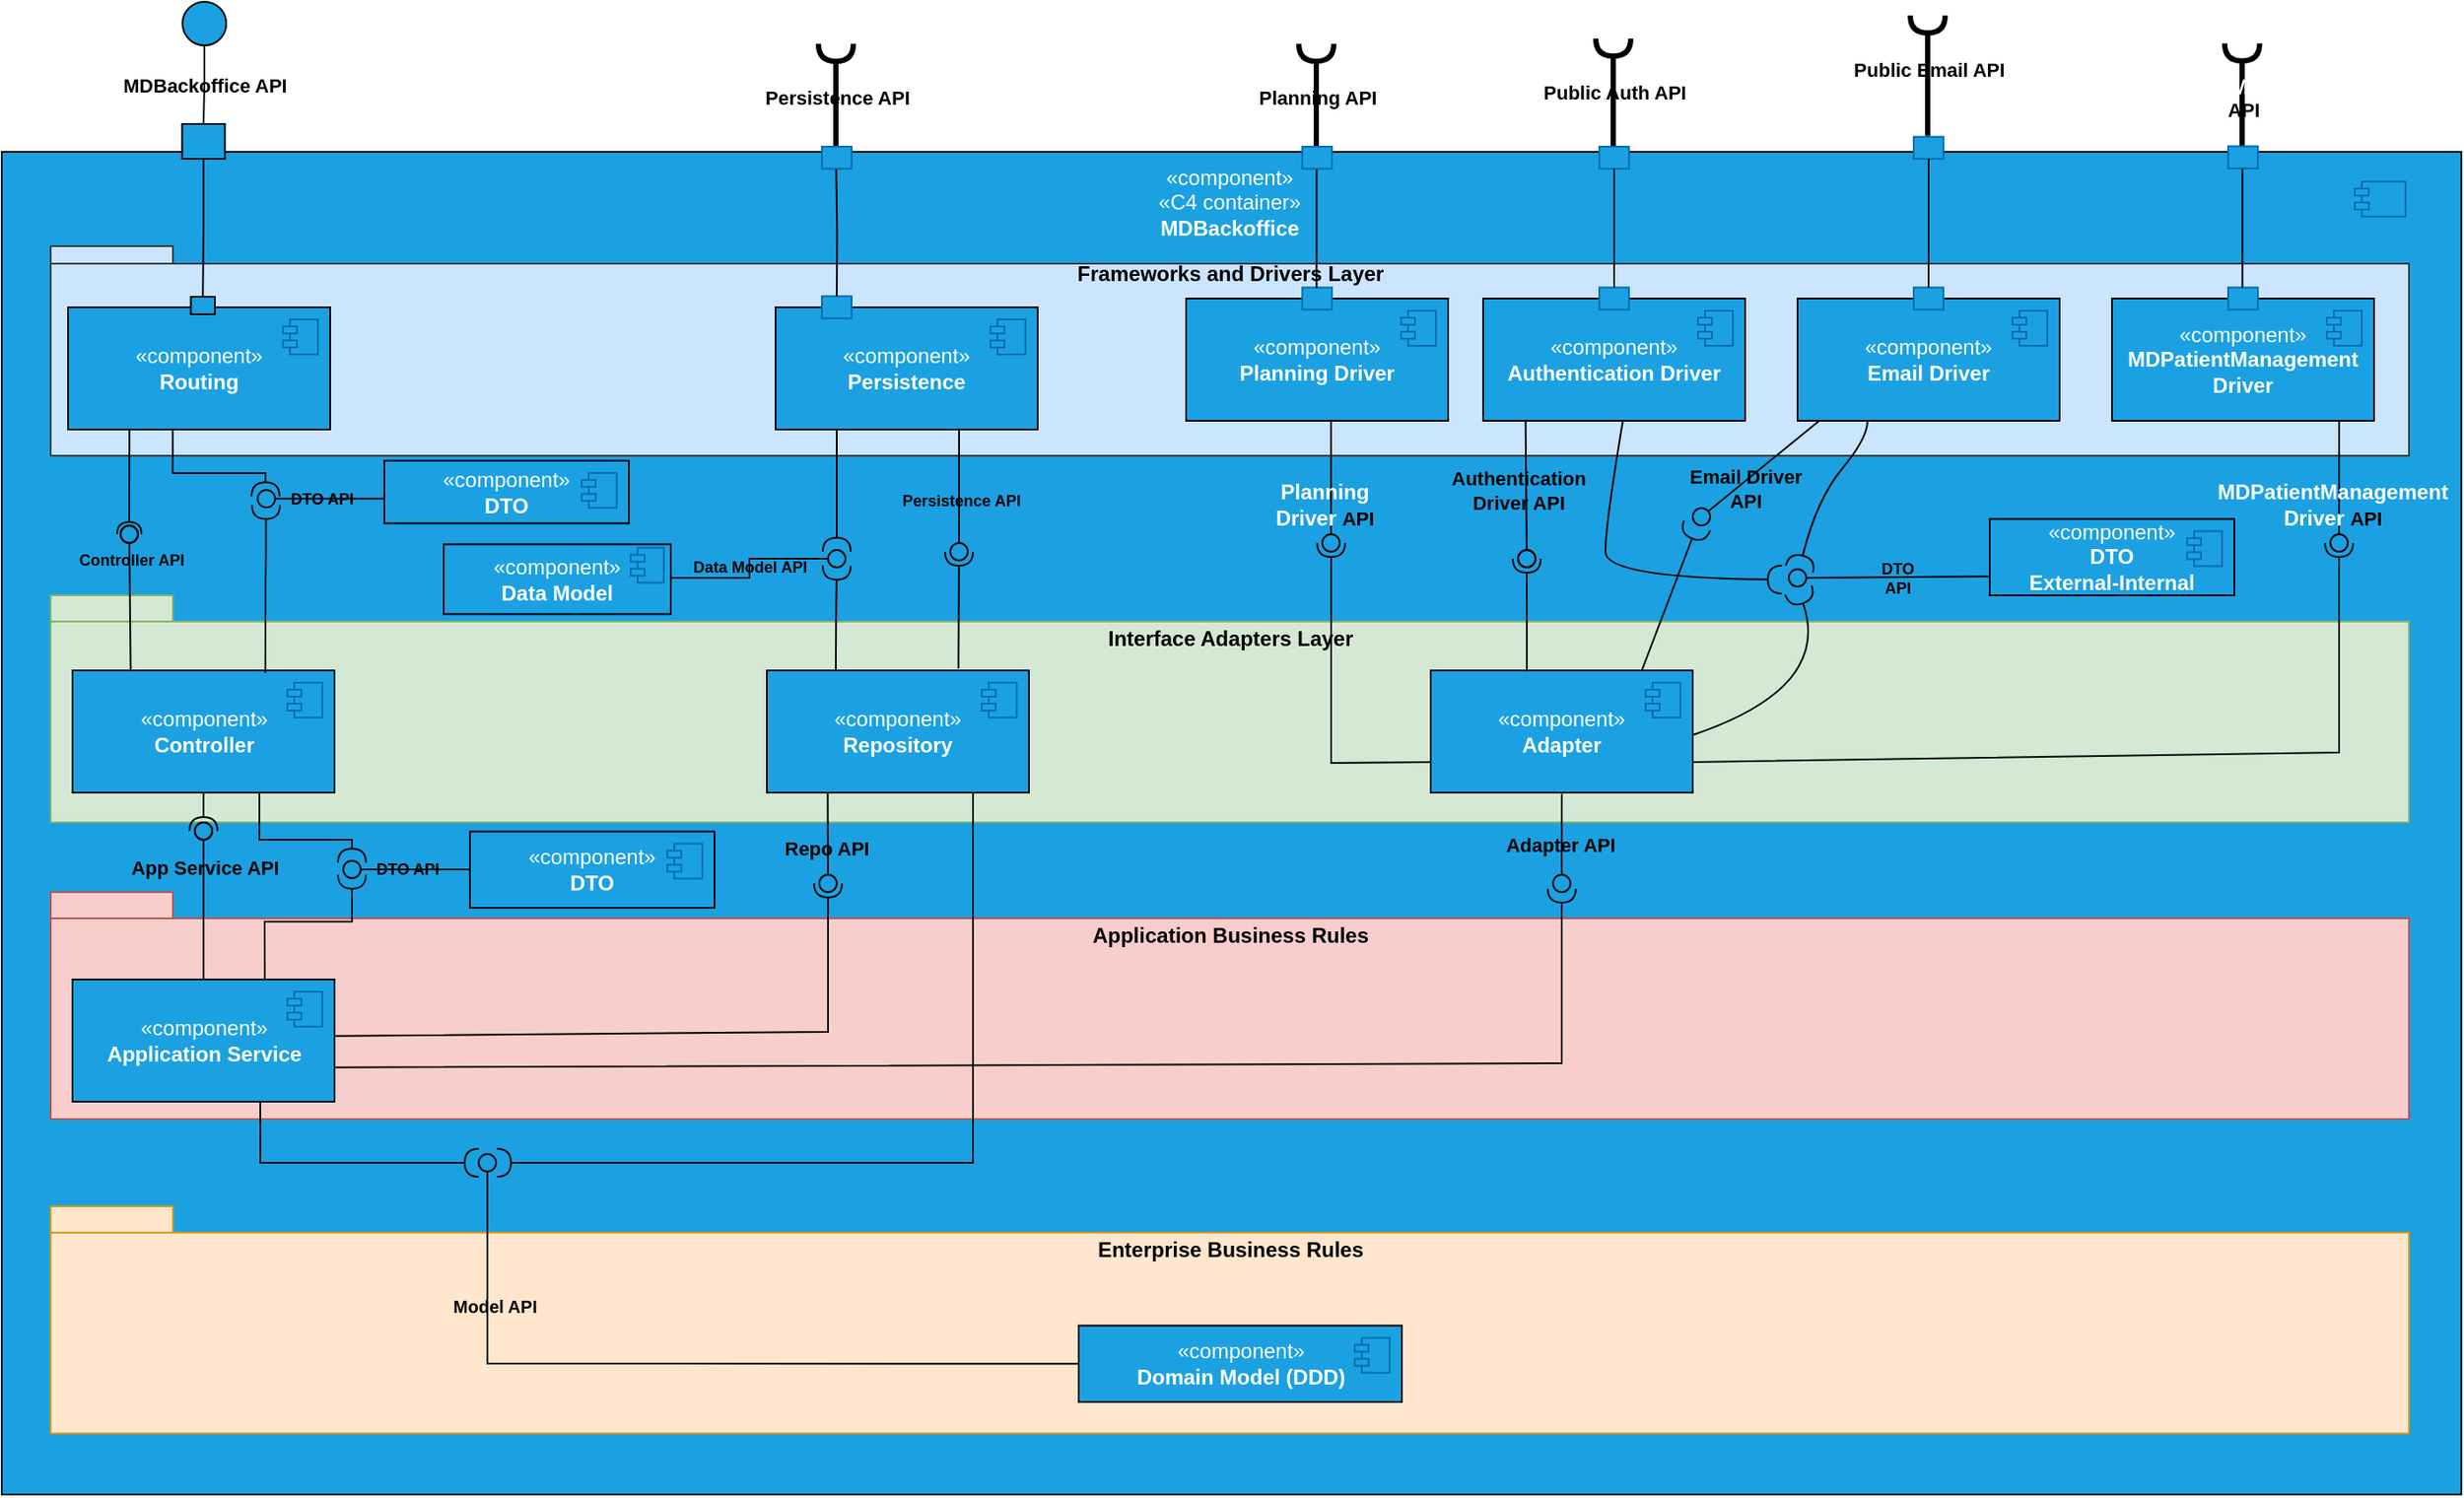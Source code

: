 <mxfile version="25.0.2">
  <diagram name="Page-1" id="5f0bae14-7c28-e335-631c-24af17079c00">
    <mxGraphModel dx="2953" dy="1610" grid="1" gridSize="10" guides="1" tooltips="1" connect="1" arrows="1" fold="1" page="1" pageScale="1" pageWidth="1100" pageHeight="850" background="none" math="0" shadow="0">
      <root>
        <mxCell id="0" />
        <mxCell id="1" parent="0" />
        <mxCell id="yqGTdkosx_FgDMZqtbbI-60" value="" style="html=1;dropTarget=0;whiteSpace=wrap;fillColor=#1ba1e2;fontColor=#ffffff;strokeColor=#000000;movable=0;resizable=0;rotatable=0;deletable=0;editable=0;locked=1;connectable=0;" parent="1" vertex="1">
          <mxGeometry x="32" y="116" width="1408" height="769" as="geometry" />
        </mxCell>
        <mxCell id="yqGTdkosx_FgDMZqtbbI-61" value="" style="shape=module;jettyWidth=8;jettyHeight=4;fillColor=#1ba1e2;fontColor=#ffffff;strokeColor=#006EAF;" parent="yqGTdkosx_FgDMZqtbbI-60" vertex="1">
          <mxGeometry x="1" width="29" height="20" relative="1" as="geometry">
            <mxPoint x="-61" y="17" as="offset" />
          </mxGeometry>
        </mxCell>
        <mxCell id="yqGTdkosx_FgDMZqtbbI-121" value="" style="shape=folder;fontStyle=1;spacingTop=10;tabWidth=70;tabHeight=15;tabPosition=left;html=1;whiteSpace=wrap;fillColor=#d5e8d4;strokeColor=#82b366;movable=0;resizable=0;rotatable=0;deletable=0;editable=0;locked=1;connectable=0;" parent="1" vertex="1">
          <mxGeometry x="60" y="370" width="1350" height="130" as="geometry" />
        </mxCell>
        <mxCell id="yqGTdkosx_FgDMZqtbbI-123" value="" style="shape=folder;fontStyle=1;spacingTop=10;tabWidth=70;tabHeight=10;tabPosition=left;html=1;whiteSpace=wrap;fillColor=#cce5ff;strokeColor=#36393d;movable=0;resizable=0;rotatable=0;deletable=0;editable=0;locked=1;connectable=0;" parent="1" vertex="1">
          <mxGeometry x="60" y="170" width="1350" height="120" as="geometry" />
        </mxCell>
        <mxCell id="yqGTdkosx_FgDMZqtbbI-93" value="&lt;span style=&quot;color: rgb(255, 255, 255);&quot;&gt;«component»&lt;/span&gt;&lt;br style=&quot;color: rgb(255, 255, 255);&quot;&gt;&lt;span style=&quot;color: rgb(255, 255, 255);&quot;&gt;«C4 container»&lt;/span&gt;&lt;br style=&quot;color: rgb(255, 255, 255);&quot;&gt;&lt;b style=&quot;color: rgb(255, 255, 255);&quot;&gt;MDBackoffice&lt;/b&gt;" style="text;html=1;align=center;verticalAlign=middle;whiteSpace=wrap;rounded=0;" parent="1" vertex="1">
          <mxGeometry x="660" y="120" width="150" height="50" as="geometry" />
        </mxCell>
        <mxCell id="yqGTdkosx_FgDMZqtbbI-99" value="" style="group" parent="1" vertex="1" connectable="0">
          <mxGeometry x="72.5" y="403" width="150" height="80" as="geometry" />
        </mxCell>
        <mxCell id="yqGTdkosx_FgDMZqtbbI-100" value="" style="group" parent="yqGTdkosx_FgDMZqtbbI-99" vertex="1" connectable="0">
          <mxGeometry width="150" height="80" as="geometry" />
        </mxCell>
        <mxCell id="yqGTdkosx_FgDMZqtbbI-101" value="«component»&lt;br&gt;&lt;b&gt;Controller&lt;/b&gt;" style="html=1;dropTarget=0;whiteSpace=wrap;fillColor=#1ba1e2;fontColor=#ffffff;strokeColor=#000000;" parent="yqGTdkosx_FgDMZqtbbI-100" vertex="1">
          <mxGeometry y="10" width="150" height="70" as="geometry" />
        </mxCell>
        <mxCell id="yqGTdkosx_FgDMZqtbbI-102" value="" style="shape=module;jettyWidth=8;jettyHeight=4;fillColor=#1ba1e2;fontColor=#ffffff;strokeColor=#006EAF;" parent="yqGTdkosx_FgDMZqtbbI-101" vertex="1">
          <mxGeometry x="1" width="20" height="20" relative="1" as="geometry">
            <mxPoint x="-27" y="7" as="offset" />
          </mxGeometry>
        </mxCell>
        <mxCell id="yqGTdkosx_FgDMZqtbbI-106" value="" style="ellipse;whiteSpace=wrap;html=1;aspect=fixed;fillColor=#1ba1e2;fontColor=#ffffff;strokeColor=#000000;" parent="1" vertex="1">
          <mxGeometry x="135.5" y="30" width="25" height="25" as="geometry" />
        </mxCell>
        <mxCell id="yqGTdkosx_FgDMZqtbbI-110" value="" style="ellipse;whiteSpace=wrap;html=1;align=center;aspect=fixed;fillColor=none;strokeColor=none;resizable=0;perimeter=centerPerimeter;rotatable=0;allowArrows=0;points=[];outlineConnect=1;" parent="1" vertex="1">
          <mxGeometry x="400" y="350" width="10" height="10" as="geometry" />
        </mxCell>
        <mxCell id="yqGTdkosx_FgDMZqtbbI-112" value="" style="ellipse;whiteSpace=wrap;html=1;align=center;aspect=fixed;fillColor=none;strokeColor=none;resizable=0;perimeter=centerPerimeter;rotatable=0;allowArrows=0;points=[];outlineConnect=1;" parent="1" vertex="1">
          <mxGeometry x="430" y="370" width="10" height="10" as="geometry" />
        </mxCell>
        <mxCell id="yqGTdkosx_FgDMZqtbbI-119" style="edgeStyle=orthogonalEdgeStyle;rounded=0;orthogonalLoop=1;jettySize=auto;html=1;strokeColor=#00080D;endArrow=none;endFill=0;labelBackgroundColor=none;entryX=0.5;entryY=0;entryDx=0;entryDy=0;" parent="1" source="yqGTdkosx_FgDMZqtbbI-106" target="VWPYPcOq6cJ6ySbp8iRo-7" edge="1">
          <mxGeometry relative="1" as="geometry">
            <mxPoint x="148" y="115" as="targetPoint" />
          </mxGeometry>
        </mxCell>
        <mxCell id="yqGTdkosx_FgDMZqtbbI-120" value="&lt;b&gt;MDBackoffice API&lt;/b&gt;" style="edgeLabel;html=1;align=center;verticalAlign=middle;resizable=0;points=[];labelBackgroundColor=none;" parent="yqGTdkosx_FgDMZqtbbI-119" vertex="1" connectable="0">
          <mxGeometry x="-0.011" relative="1" as="geometry">
            <mxPoint as="offset" />
          </mxGeometry>
        </mxCell>
        <mxCell id="yqGTdkosx_FgDMZqtbbI-122" value="Interface Adapters Layer" style="text;html=1;align=center;verticalAlign=middle;resizable=0;points=[];autosize=1;strokeColor=none;fillColor=none;fontColor=#000000;fontStyle=1" parent="1" vertex="1">
          <mxGeometry x="660" y="380" width="150" height="30" as="geometry" />
        </mxCell>
        <mxCell id="yqGTdkosx_FgDMZqtbbI-124" value="" style="group" parent="1" vertex="1" connectable="0">
          <mxGeometry x="70" y="195" width="150" height="80" as="geometry" />
        </mxCell>
        <mxCell id="yqGTdkosx_FgDMZqtbbI-125" value="" style="group" parent="yqGTdkosx_FgDMZqtbbI-124" vertex="1" connectable="0">
          <mxGeometry width="150" height="80" as="geometry" />
        </mxCell>
        <mxCell id="yqGTdkosx_FgDMZqtbbI-126" value="«component»&lt;br&gt;&lt;b&gt;Routing&lt;/b&gt;" style="html=1;dropTarget=0;whiteSpace=wrap;fillColor=#1ba1e2;fontColor=#ffffff;strokeColor=#000000;" parent="yqGTdkosx_FgDMZqtbbI-125" vertex="1">
          <mxGeometry y="10" width="150" height="70" as="geometry" />
        </mxCell>
        <mxCell id="yqGTdkosx_FgDMZqtbbI-127" value="" style="shape=module;jettyWidth=8;jettyHeight=4;fillColor=#1ba1e2;fontColor=#ffffff;strokeColor=#006EAF;" parent="yqGTdkosx_FgDMZqtbbI-126" vertex="1">
          <mxGeometry x="1" width="20" height="20" relative="1" as="geometry">
            <mxPoint x="-27" y="7" as="offset" />
          </mxGeometry>
        </mxCell>
        <mxCell id="yqGTdkosx_FgDMZqtbbI-129" value="" style="rounded=0;whiteSpace=wrap;html=1;fillColor=#1ba1e2;fontColor=#ffffff;strokeColor=#000000;" parent="yqGTdkosx_FgDMZqtbbI-125" vertex="1">
          <mxGeometry x="70.25" y="4" width="13.75" height="10" as="geometry" />
        </mxCell>
        <mxCell id="yqGTdkosx_FgDMZqtbbI-131" value="" style="rounded=0;orthogonalLoop=1;jettySize=auto;html=1;endArrow=halfCircle;endFill=0;endSize=5;strokeWidth=1;sketch=0;labelBackgroundColor=default;strokeColor=#030303;startSize=6;exitX=0.234;exitY=1.003;exitDx=0;exitDy=0;exitPerimeter=0;" parent="1" source="yqGTdkosx_FgDMZqtbbI-126" target="yqGTdkosx_FgDMZqtbbI-133" edge="1">
          <mxGeometry relative="1" as="geometry">
            <mxPoint x="105" y="280" as="sourcePoint" />
          </mxGeometry>
        </mxCell>
        <mxCell id="yqGTdkosx_FgDMZqtbbI-132" value="" style="rounded=0;orthogonalLoop=1;jettySize=auto;html=1;endArrow=oval;endFill=0;sketch=0;sourcePerimeterSpacing=0;targetPerimeterSpacing=0;endSize=10;strokeColor=#080808;strokeWidth=1;startSize=11;exitX=0.222;exitY=-0.002;exitDx=0;exitDy=0;exitPerimeter=0;" parent="1" source="yqGTdkosx_FgDMZqtbbI-101" target="yqGTdkosx_FgDMZqtbbI-133" edge="1">
          <mxGeometry relative="1" as="geometry">
            <mxPoint x="106" y="412" as="sourcePoint" />
          </mxGeometry>
        </mxCell>
        <mxCell id="yqGTdkosx_FgDMZqtbbI-134" value="Controller API" style="edgeLabel;html=1;align=center;verticalAlign=middle;resizable=0;points=[];labelBackgroundColor=none;fontStyle=1;fontSize=9;" parent="yqGTdkosx_FgDMZqtbbI-132" vertex="1" connectable="0">
          <mxGeometry x="0.372" relative="1" as="geometry">
            <mxPoint y="-10" as="offset" />
          </mxGeometry>
        </mxCell>
        <mxCell id="yqGTdkosx_FgDMZqtbbI-133" value="" style="ellipse;whiteSpace=wrap;html=1;align=center;aspect=fixed;fillColor=none;strokeColor=#000000;resizable=0;perimeter=centerPerimeter;rotatable=0;allowArrows=0;points=[];outlineConnect=1;strokeWidth=1;perimeterSpacing=5;" parent="1" vertex="1">
          <mxGeometry x="100" y="330" width="10" height="10" as="geometry" />
        </mxCell>
        <mxCell id="yqGTdkosx_FgDMZqtbbI-135" value="" style="shape=folder;fontStyle=1;spacingTop=10;tabWidth=70;tabHeight=15;tabPosition=left;html=1;whiteSpace=wrap;fillColor=#f8cecc;strokeColor=#b85450;movable=0;resizable=0;rotatable=0;deletable=0;editable=0;locked=1;connectable=0;" parent="1" vertex="1">
          <mxGeometry x="60" y="540" width="1350" height="130" as="geometry" />
        </mxCell>
        <mxCell id="yqGTdkosx_FgDMZqtbbI-136" value="" style="shape=folder;fontStyle=1;spacingTop=10;tabWidth=70;tabHeight=15;tabPosition=left;html=1;whiteSpace=wrap;fillColor=#ffe6cc;strokeColor=#d79b00;movable=0;resizable=0;rotatable=0;deletable=0;editable=0;locked=1;connectable=0;" parent="1" vertex="1">
          <mxGeometry x="60" y="720" width="1350" height="130" as="geometry" />
        </mxCell>
        <mxCell id="yqGTdkosx_FgDMZqtbbI-137" value="Application Business Rules" style="text;html=1;align=center;verticalAlign=middle;resizable=0;points=[];autosize=1;strokeColor=none;fillColor=none;fontColor=#000000;fontStyle=1" parent="1" vertex="1">
          <mxGeometry x="650" y="550" width="170" height="30" as="geometry" />
        </mxCell>
        <mxCell id="yqGTdkosx_FgDMZqtbbI-139" value="Enterprise Business Rules" style="text;html=1;align=center;verticalAlign=middle;resizable=0;points=[];autosize=1;strokeColor=none;fillColor=none;fontColor=#000000;fontStyle=1" parent="1" vertex="1">
          <mxGeometry x="655" y="730" width="160" height="30" as="geometry" />
        </mxCell>
        <mxCell id="yqGTdkosx_FgDMZqtbbI-140" value="" style="group" parent="1" vertex="1" connectable="0">
          <mxGeometry x="72.5" y="580" width="150" height="80" as="geometry" />
        </mxCell>
        <mxCell id="yqGTdkosx_FgDMZqtbbI-141" value="" style="group" parent="yqGTdkosx_FgDMZqtbbI-140" vertex="1" connectable="0">
          <mxGeometry width="150" height="80" as="geometry" />
        </mxCell>
        <mxCell id="yqGTdkosx_FgDMZqtbbI-142" value="«component»&lt;br&gt;&lt;b&gt;Application Service&lt;/b&gt;" style="html=1;dropTarget=0;whiteSpace=wrap;fillColor=#1ba1e2;fontColor=#ffffff;strokeColor=#000000;" parent="yqGTdkosx_FgDMZqtbbI-141" vertex="1">
          <mxGeometry y="10" width="150" height="70" as="geometry" />
        </mxCell>
        <mxCell id="yqGTdkosx_FgDMZqtbbI-143" value="" style="shape=module;jettyWidth=8;jettyHeight=4;fillColor=#1ba1e2;fontColor=#ffffff;strokeColor=#006EAF;" parent="yqGTdkosx_FgDMZqtbbI-142" vertex="1">
          <mxGeometry x="1" width="20" height="20" relative="1" as="geometry">
            <mxPoint x="-27" y="7" as="offset" />
          </mxGeometry>
        </mxCell>
        <mxCell id="yqGTdkosx_FgDMZqtbbI-144" value="" style="rounded=0;orthogonalLoop=1;jettySize=auto;html=1;endArrow=halfCircle;endFill=0;endSize=6;strokeWidth=1;sketch=0;exitX=0.5;exitY=1;exitDx=0;exitDy=0;strokeColor=#000000;" parent="1" source="yqGTdkosx_FgDMZqtbbI-101" target="yqGTdkosx_FgDMZqtbbI-146" edge="1">
          <mxGeometry relative="1" as="geometry">
            <mxPoint x="181" y="525" as="sourcePoint" />
          </mxGeometry>
        </mxCell>
        <mxCell id="yqGTdkosx_FgDMZqtbbI-145" value="" style="rounded=0;orthogonalLoop=1;jettySize=auto;html=1;endArrow=oval;endFill=0;sketch=0;sourcePerimeterSpacing=0;targetPerimeterSpacing=0;endSize=10;exitX=0.5;exitY=0;exitDx=0;exitDy=0;strokeColor=#000000;" parent="1" source="yqGTdkosx_FgDMZqtbbI-142" target="yqGTdkosx_FgDMZqtbbI-146" edge="1">
          <mxGeometry relative="1" as="geometry">
            <mxPoint x="141" y="525" as="sourcePoint" />
          </mxGeometry>
        </mxCell>
        <mxCell id="yqGTdkosx_FgDMZqtbbI-147" value="App Service API" style="edgeLabel;html=1;align=center;verticalAlign=middle;resizable=0;points=[];labelBackgroundColor=none;fontStyle=1" parent="yqGTdkosx_FgDMZqtbbI-145" vertex="1" connectable="0">
          <mxGeometry x="0.523" relative="1" as="geometry">
            <mxPoint as="offset" />
          </mxGeometry>
        </mxCell>
        <mxCell id="yqGTdkosx_FgDMZqtbbI-146" value="" style="ellipse;whiteSpace=wrap;html=1;align=center;aspect=fixed;fillColor=none;strokeColor=#000000;resizable=0;perimeter=centerPerimeter;rotatable=0;allowArrows=0;points=[];outlineConnect=1;" parent="1" vertex="1">
          <mxGeometry x="142.5" y="500" width="10" height="10" as="geometry" />
        </mxCell>
        <mxCell id="yqGTdkosx_FgDMZqtbbI-148" value="" style="group" parent="1" vertex="1" connectable="0">
          <mxGeometry x="300" y="499" width="140" height="50" as="geometry" />
        </mxCell>
        <mxCell id="yqGTdkosx_FgDMZqtbbI-149" value="" style="group" parent="yqGTdkosx_FgDMZqtbbI-148" vertex="1" connectable="0">
          <mxGeometry width="140.0" height="50" as="geometry" />
        </mxCell>
        <mxCell id="yqGTdkosx_FgDMZqtbbI-150" value="«component»&lt;br&gt;&lt;b&gt;DTO&lt;/b&gt;" style="html=1;dropTarget=0;whiteSpace=wrap;fillColor=#1ba1e2;fontColor=#ffffff;strokeColor=#000000;" parent="yqGTdkosx_FgDMZqtbbI-149" vertex="1">
          <mxGeometry y="6.25" width="140.0" height="43.75" as="geometry" />
        </mxCell>
        <mxCell id="yqGTdkosx_FgDMZqtbbI-151" value="" style="shape=module;jettyWidth=8;jettyHeight=4;fillColor=#1ba1e2;fontColor=#ffffff;strokeColor=#006EAF;" parent="yqGTdkosx_FgDMZqtbbI-150" vertex="1">
          <mxGeometry x="1" width="20" height="20" relative="1" as="geometry">
            <mxPoint x="-27" y="7" as="offset" />
          </mxGeometry>
        </mxCell>
        <mxCell id="yqGTdkosx_FgDMZqtbbI-153" value="" style="rounded=0;orthogonalLoop=1;jettySize=auto;html=1;endArrow=oval;endFill=0;sketch=0;sourcePerimeterSpacing=0;targetPerimeterSpacing=0;endSize=10;exitX=0;exitY=0.5;exitDx=0;exitDy=0;strokeColor=#050505;" parent="yqGTdkosx_FgDMZqtbbI-149" edge="1">
          <mxGeometry relative="1" as="geometry">
            <mxPoint y="27.945" as="sourcePoint" />
            <Array as="points" />
            <mxPoint x="-67.5" y="27.95" as="targetPoint" />
          </mxGeometry>
        </mxCell>
        <mxCell id="yqGTdkosx_FgDMZqtbbI-156" value="DTO API" style="edgeLabel;html=1;align=center;verticalAlign=middle;resizable=0;points=[];labelBackgroundColor=none;fontSize=9;fontStyle=1" parent="yqGTdkosx_FgDMZqtbbI-153" vertex="1" connectable="0">
          <mxGeometry x="0.068" relative="1" as="geometry">
            <mxPoint as="offset" />
          </mxGeometry>
        </mxCell>
        <mxCell id="yqGTdkosx_FgDMZqtbbI-152" value="" style="rounded=0;orthogonalLoop=1;jettySize=auto;html=1;endArrow=halfCircle;endFill=0;endSize=6;strokeWidth=1;sketch=0;exitX=0.734;exitY=-0.006;exitDx=0;exitDy=0;strokeColor=#121212;exitPerimeter=0;" parent="1" edge="1">
          <mxGeometry relative="1" as="geometry">
            <mxPoint x="182.6" y="589.58" as="sourcePoint" />
            <mxPoint x="232.5" y="530" as="targetPoint" />
            <Array as="points">
              <mxPoint x="182.5" y="556.87" />
              <mxPoint x="232.5" y="556.87" />
              <mxPoint x="232.5" y="541.87" />
            </Array>
          </mxGeometry>
        </mxCell>
        <mxCell id="yqGTdkosx_FgDMZqtbbI-155" style="edgeStyle=orthogonalEdgeStyle;rounded=0;orthogonalLoop=1;jettySize=auto;html=1;exitX=0.75;exitY=1;exitDx=0;exitDy=0;entryX=0.136;entryY=0.144;entryDx=0;entryDy=0;entryPerimeter=0;endArrow=halfCircle;endFill=0;strokeColor=#000000;" parent="1" edge="1">
          <mxGeometry relative="1" as="geometry">
            <Array as="points">
              <mxPoint x="179.49" y="510" />
              <mxPoint x="232.49" y="510" />
              <mxPoint x="232.49" y="523" />
            </Array>
            <mxPoint x="179.49" y="483" as="sourcePoint" />
            <mxPoint x="231.99" y="523.13" as="targetPoint" />
          </mxGeometry>
        </mxCell>
        <mxCell id="yqGTdkosx_FgDMZqtbbI-157" value="" style="group" parent="1" vertex="1" connectable="0">
          <mxGeometry x="662.5" y="782" width="185" height="50" as="geometry" />
        </mxCell>
        <mxCell id="yqGTdkosx_FgDMZqtbbI-158" value="" style="group" parent="yqGTdkosx_FgDMZqtbbI-157" vertex="1" connectable="0">
          <mxGeometry x="-14" width="185.0" height="50" as="geometry" />
        </mxCell>
        <mxCell id="yqGTdkosx_FgDMZqtbbI-159" value="«component»&lt;br&gt;&lt;b&gt;Domain Model (DDD)&lt;/b&gt;" style="html=1;dropTarget=0;whiteSpace=wrap;fillColor=#1ba1e2;fontColor=#ffffff;strokeColor=#000000;" parent="yqGTdkosx_FgDMZqtbbI-158" vertex="1">
          <mxGeometry y="6.25" width="185.0" height="43.75" as="geometry" />
        </mxCell>
        <mxCell id="yqGTdkosx_FgDMZqtbbI-160" value="" style="shape=module;jettyWidth=8;jettyHeight=4;fillColor=#1ba1e2;fontColor=#ffffff;strokeColor=#006EAF;" parent="yqGTdkosx_FgDMZqtbbI-159" vertex="1">
          <mxGeometry x="1" width="20" height="20" relative="1" as="geometry">
            <mxPoint x="-27" y="7" as="offset" />
          </mxGeometry>
        </mxCell>
        <mxCell id="yqGTdkosx_FgDMZqtbbI-161" value="" style="rounded=0;orthogonalLoop=1;jettySize=auto;html=1;endArrow=halfCircle;endFill=0;endSize=6;strokeWidth=1;sketch=0;exitX=0.75;exitY=1;exitDx=0;exitDy=0;strokeColor=#000000;" parent="1" edge="1">
          <mxGeometry relative="1" as="geometry">
            <mxPoint x="180" y="660" as="sourcePoint" />
            <mxPoint x="305" y="695" as="targetPoint" />
            <Array as="points">
              <mxPoint x="180" y="695" />
            </Array>
          </mxGeometry>
        </mxCell>
        <mxCell id="yqGTdkosx_FgDMZqtbbI-162" value="" style="rounded=0;orthogonalLoop=1;jettySize=auto;html=1;endArrow=oval;endFill=0;sketch=0;sourcePerimeterSpacing=0;targetPerimeterSpacing=0;endSize=10;strokeColor=#000000;exitX=0;exitY=0.5;exitDx=0;exitDy=0;" parent="1" source="yqGTdkosx_FgDMZqtbbI-159" target="yqGTdkosx_FgDMZqtbbI-163" edge="1">
          <mxGeometry relative="1" as="geometry">
            <mxPoint x="410" y="810" as="sourcePoint" />
            <Array as="points">
              <mxPoint x="310" y="810" />
            </Array>
          </mxGeometry>
        </mxCell>
        <mxCell id="yqGTdkosx_FgDMZqtbbI-164" value="Model API" style="edgeLabel;html=1;align=center;verticalAlign=middle;resizable=0;points=[];labelBackgroundColor=none;fontStyle=1;fontSize=10;" parent="yqGTdkosx_FgDMZqtbbI-162" vertex="1" connectable="0">
          <mxGeometry x="0.473" y="-1" relative="1" as="geometry">
            <mxPoint x="-1" y="-32" as="offset" />
          </mxGeometry>
        </mxCell>
        <mxCell id="yqGTdkosx_FgDMZqtbbI-163" value="" style="ellipse;whiteSpace=wrap;html=1;align=center;aspect=fixed;fillColor=none;strokeColor=none;resizable=0;perimeter=centerPerimeter;rotatable=0;allowArrows=0;points=[];outlineConnect=1;" parent="1" vertex="1">
          <mxGeometry x="305" y="690" width="10" height="10" as="geometry" />
        </mxCell>
        <mxCell id="yqGTdkosx_FgDMZqtbbI-166" value="" style="group" parent="1" vertex="1" connectable="0">
          <mxGeometry x="475" y="195" width="252.5" height="80" as="geometry" />
        </mxCell>
        <mxCell id="yqGTdkosx_FgDMZqtbbI-167" value="" style="group" parent="yqGTdkosx_FgDMZqtbbI-166" vertex="1" connectable="0">
          <mxGeometry width="252.5" height="80" as="geometry" />
        </mxCell>
        <mxCell id="yqGTdkosx_FgDMZqtbbI-168" value="«component»&lt;br&gt;&lt;b&gt;Persistence&lt;/b&gt;" style="html=1;dropTarget=0;whiteSpace=wrap;fillColor=#1ba1e2;fontColor=#ffffff;strokeColor=#000000;" parent="yqGTdkosx_FgDMZqtbbI-167" vertex="1">
          <mxGeometry y="10" width="150" height="70" as="geometry" />
        </mxCell>
        <mxCell id="yqGTdkosx_FgDMZqtbbI-169" value="" style="shape=module;jettyWidth=8;jettyHeight=4;fillColor=#1ba1e2;fontColor=#ffffff;strokeColor=#006EAF;" parent="yqGTdkosx_FgDMZqtbbI-168" vertex="1">
          <mxGeometry x="1" width="20" height="20" relative="1" as="geometry">
            <mxPoint x="-27" y="7" as="offset" />
          </mxGeometry>
        </mxCell>
        <mxCell id="20Dkbe1oN3YavEHaPaYj-6" value="" style="group" parent="yqGTdkosx_FgDMZqtbbI-167" vertex="1" connectable="0">
          <mxGeometry x="-40" width="150" height="80" as="geometry" />
        </mxCell>
        <mxCell id="20Dkbe1oN3YavEHaPaYj-7" value="" style="group" parent="20Dkbe1oN3YavEHaPaYj-6" vertex="1" connectable="0">
          <mxGeometry width="150" height="80" as="geometry" />
        </mxCell>
        <mxCell id="20Dkbe1oN3YavEHaPaYj-10" value="" style="rounded=0;whiteSpace=wrap;html=1;fillColor=#1ba1e2;fontColor=#ffffff;strokeColor=#006EAF;rotation=-360;" parent="20Dkbe1oN3YavEHaPaYj-7" vertex="1">
          <mxGeometry x="66.505" y="3.663" width="17" height="12.667" as="geometry" />
        </mxCell>
        <mxCell id="yqGTdkosx_FgDMZqtbbI-172" value="" style="group" parent="1" vertex="1" connectable="0">
          <mxGeometry x="470" y="403" width="150" height="80" as="geometry" />
        </mxCell>
        <mxCell id="yqGTdkosx_FgDMZqtbbI-173" value="" style="group" parent="yqGTdkosx_FgDMZqtbbI-172" vertex="1" connectable="0">
          <mxGeometry width="150" height="80" as="geometry" />
        </mxCell>
        <mxCell id="yqGTdkosx_FgDMZqtbbI-174" value="«component»&lt;br&gt;&lt;b&gt;Repository&lt;/b&gt;" style="html=1;dropTarget=0;whiteSpace=wrap;fillColor=#1ba1e2;fontColor=#ffffff;strokeColor=#000000;" parent="yqGTdkosx_FgDMZqtbbI-173" vertex="1">
          <mxGeometry y="10" width="150" height="70" as="geometry" />
        </mxCell>
        <mxCell id="yqGTdkosx_FgDMZqtbbI-175" value="" style="shape=module;jettyWidth=8;jettyHeight=4;fillColor=#1ba1e2;fontColor=#ffffff;strokeColor=#006EAF;" parent="yqGTdkosx_FgDMZqtbbI-174" vertex="1">
          <mxGeometry x="1" width="20" height="20" relative="1" as="geometry">
            <mxPoint x="-27" y="7" as="offset" />
          </mxGeometry>
        </mxCell>
        <mxCell id="yqGTdkosx_FgDMZqtbbI-176" value="" style="group" parent="1" vertex="1" connectable="0">
          <mxGeometry x="280" y="323" width="150" height="80" as="geometry" />
        </mxCell>
        <mxCell id="yqGTdkosx_FgDMZqtbbI-177" value="" style="group" parent="yqGTdkosx_FgDMZqtbbI-176" vertex="1" connectable="0">
          <mxGeometry x="15" y="-24.25" width="120" height="82" as="geometry" />
        </mxCell>
        <mxCell id="yqGTdkosx_FgDMZqtbbI-178" value="«component»&lt;br&gt;&lt;b&gt;Data Model&lt;/b&gt;" style="html=1;dropTarget=0;whiteSpace=wrap;fillColor=#1ba1e2;fontColor=#ffffff;strokeColor=#000000;" parent="yqGTdkosx_FgDMZqtbbI-177" vertex="1">
          <mxGeometry x="-10" y="42" width="130" height="40" as="geometry" />
        </mxCell>
        <mxCell id="yqGTdkosx_FgDMZqtbbI-179" value="" style="shape=module;jettyWidth=8;jettyHeight=4;fillColor=#1ba1e2;fontColor=#ffffff;strokeColor=#006EAF;" parent="yqGTdkosx_FgDMZqtbbI-177" vertex="1">
          <mxGeometry x="1" width="19" height="20" relative="1" as="geometry">
            <mxPoint x="-23" y="44" as="offset" />
          </mxGeometry>
        </mxCell>
        <mxCell id="VyKRaGWXb69WFAQHTdy0-6" value="" style="group" parent="yqGTdkosx_FgDMZqtbbI-176" vertex="1" connectable="0">
          <mxGeometry x="-30" y="-34.25" width="141" height="50" as="geometry" />
        </mxCell>
        <mxCell id="VyKRaGWXb69WFAQHTdy0-7" value="" style="group" parent="VyKRaGWXb69WFAQHTdy0-6" vertex="1" connectable="0">
          <mxGeometry x="1" y="-1" width="140" height="41" as="geometry" />
        </mxCell>
        <mxCell id="VyKRaGWXb69WFAQHTdy0-8" value="«component»&lt;br&gt;&lt;b&gt;DTO&lt;/b&gt;" style="html=1;dropTarget=0;whiteSpace=wrap;fillColor=#1ba1e2;fontColor=#ffffff;strokeColor=#000000;" parent="VyKRaGWXb69WFAQHTdy0-7" vertex="1">
          <mxGeometry y="5.125" width="140" height="35.875" as="geometry" />
        </mxCell>
        <mxCell id="VyKRaGWXb69WFAQHTdy0-9" value="" style="shape=module;jettyWidth=8;jettyHeight=4;fillColor=#1ba1e2;fontColor=#ffffff;strokeColor=#006EAF;" parent="VyKRaGWXb69WFAQHTdy0-8" vertex="1">
          <mxGeometry x="1" width="20" height="20" relative="1" as="geometry">
            <mxPoint x="-27" y="7" as="offset" />
          </mxGeometry>
        </mxCell>
        <mxCell id="VyKRaGWXb69WFAQHTdy0-10" value="" style="rounded=0;orthogonalLoop=1;jettySize=auto;html=1;endArrow=oval;endFill=0;sketch=0;sourcePerimeterSpacing=0;targetPerimeterSpacing=0;endSize=10;exitX=0;exitY=0.5;exitDx=0;exitDy=0;strokeColor=#050505;" parent="VyKRaGWXb69WFAQHTdy0-7" edge="1">
          <mxGeometry relative="1" as="geometry">
            <mxPoint y="26.915" as="sourcePoint" />
            <Array as="points" />
            <mxPoint x="-67.5" y="26.919" as="targetPoint" />
          </mxGeometry>
        </mxCell>
        <mxCell id="VyKRaGWXb69WFAQHTdy0-11" value="DTO API" style="edgeLabel;html=1;align=center;verticalAlign=middle;resizable=0;points=[];labelBackgroundColor=none;fontSize=9;fontStyle=1" parent="VyKRaGWXb69WFAQHTdy0-10" vertex="1" connectable="0">
          <mxGeometry x="0.068" relative="1" as="geometry">
            <mxPoint as="offset" />
          </mxGeometry>
        </mxCell>
        <mxCell id="yqGTdkosx_FgDMZqtbbI-183" value="" style="rounded=0;orthogonalLoop=1;jettySize=auto;html=1;endArrow=halfCircle;endFill=0;endSize=6;strokeWidth=1;sketch=0;strokeColor=#000000;entryX=0.99;entryY=0.942;entryDx=0;entryDy=0;entryPerimeter=0;exitX=0.263;exitY=0.002;exitDx=0;exitDy=0;exitPerimeter=0;" parent="1" source="yqGTdkosx_FgDMZqtbbI-174" edge="1">
          <mxGeometry relative="1" as="geometry">
            <mxPoint x="510" y="410" as="sourcePoint" />
            <mxPoint x="510" y="353.0" as="targetPoint" />
            <Array as="points">
              <mxPoint x="509.6" y="383" />
            </Array>
          </mxGeometry>
        </mxCell>
        <mxCell id="yqGTdkosx_FgDMZqtbbI-184" value="" style="rounded=0;orthogonalLoop=1;jettySize=auto;html=1;endArrow=oval;endFill=0;sketch=0;sourcePerimeterSpacing=0;targetPerimeterSpacing=0;endSize=10;strokeColor=#080808;exitX=1;exitY=0.48;exitDx=0;exitDy=0;exitPerimeter=0;" parent="1" source="yqGTdkosx_FgDMZqtbbI-178" target="yqGTdkosx_FgDMZqtbbI-185" edge="1">
          <mxGeometry relative="1" as="geometry">
            <mxPoint x="420" y="360" as="sourcePoint" />
            <Array as="points">
              <mxPoint x="460" y="360" />
              <mxPoint x="460" y="349" />
            </Array>
          </mxGeometry>
        </mxCell>
        <mxCell id="yqGTdkosx_FgDMZqtbbI-187" value="Data Model API" style="edgeLabel;html=1;align=center;verticalAlign=middle;resizable=0;points=[];fontSize=9;labelBackgroundColor=none;fontStyle=1" parent="yqGTdkosx_FgDMZqtbbI-184" vertex="1" connectable="0">
          <mxGeometry x="-0.304" y="-1" relative="1" as="geometry">
            <mxPoint x="8" y="-7" as="offset" />
          </mxGeometry>
        </mxCell>
        <mxCell id="yqGTdkosx_FgDMZqtbbI-185" value="" style="ellipse;whiteSpace=wrap;html=1;align=center;aspect=fixed;fillColor=none;strokeColor=none;resizable=0;perimeter=centerPerimeter;rotatable=0;allowArrows=0;points=[];outlineConnect=1;" parent="1" vertex="1">
          <mxGeometry x="505" y="344" width="10" height="10" as="geometry" />
        </mxCell>
        <mxCell id="yqGTdkosx_FgDMZqtbbI-186" style="edgeStyle=orthogonalEdgeStyle;rounded=0;orthogonalLoop=1;jettySize=auto;html=1;exitX=0.25;exitY=1;exitDx=0;exitDy=0;entryX=1.063;entryY=0.526;entryDx=0;entryDy=0;entryPerimeter=0;strokeColor=#000000;endArrow=halfCircle;endFill=0;" parent="1" source="yqGTdkosx_FgDMZqtbbI-168" edge="1">
          <mxGeometry relative="1" as="geometry">
            <Array as="points">
              <mxPoint x="510" y="275" />
            </Array>
            <mxPoint x="517.5" y="295.0" as="sourcePoint" />
            <mxPoint x="510" y="345.0" as="targetPoint" />
          </mxGeometry>
        </mxCell>
        <mxCell id="yqGTdkosx_FgDMZqtbbI-188" value="" style="rounded=0;orthogonalLoop=1;jettySize=auto;html=1;endArrow=halfCircle;endFill=0;endSize=6;strokeWidth=1;sketch=0;exitX=0.731;exitY=-0.016;exitDx=0;exitDy=0;strokeColor=#000000;exitPerimeter=0;" parent="1" source="yqGTdkosx_FgDMZqtbbI-174" target="yqGTdkosx_FgDMZqtbbI-190" edge="1">
          <mxGeometry relative="1" as="geometry">
            <mxPoint x="630" y="350" as="sourcePoint" />
          </mxGeometry>
        </mxCell>
        <mxCell id="yqGTdkosx_FgDMZqtbbI-189" value="" style="rounded=0;orthogonalLoop=1;jettySize=auto;html=1;endArrow=oval;endFill=0;sketch=0;sourcePerimeterSpacing=0;targetPerimeterSpacing=0;endSize=10;exitX=0.7;exitY=1;exitDx=0;exitDy=0;exitPerimeter=0;strokeColor=#000000;" parent="1" source="yqGTdkosx_FgDMZqtbbI-168" target="yqGTdkosx_FgDMZqtbbI-190" edge="1">
          <mxGeometry relative="1" as="geometry">
            <mxPoint x="590" y="350" as="sourcePoint" />
          </mxGeometry>
        </mxCell>
        <mxCell id="yqGTdkosx_FgDMZqtbbI-191" value="Persistence API" style="edgeLabel;html=1;align=center;verticalAlign=middle;resizable=0;points=[];fontStyle=1;labelBackgroundColor=none;fontSize=9;" parent="yqGTdkosx_FgDMZqtbbI-189" vertex="1" connectable="0">
          <mxGeometry x="0.083" relative="1" as="geometry">
            <mxPoint x="1" y="3" as="offset" />
          </mxGeometry>
        </mxCell>
        <mxCell id="yqGTdkosx_FgDMZqtbbI-190" value="" style="ellipse;whiteSpace=wrap;html=1;align=center;aspect=fixed;fillColor=none;strokeColor=none;resizable=0;perimeter=centerPerimeter;rotatable=0;allowArrows=0;points=[];outlineConnect=1;" parent="1" vertex="1">
          <mxGeometry x="575" y="340" width="10" height="10" as="geometry" />
        </mxCell>
        <mxCell id="yqGTdkosx_FgDMZqtbbI-192" value="" style="rounded=0;orthogonalLoop=1;jettySize=auto;html=1;endArrow=halfCircle;endFill=0;endSize=6;strokeWidth=1;sketch=0;exitX=1.002;exitY=0.462;exitDx=0;exitDy=0;strokeColor=#000000;exitPerimeter=0;" parent="1" source="yqGTdkosx_FgDMZqtbbI-142" target="yqGTdkosx_FgDMZqtbbI-194" edge="1">
          <mxGeometry relative="1" as="geometry">
            <mxPoint x="580" y="523" as="sourcePoint" />
            <Array as="points">
              <mxPoint x="505" y="620" />
            </Array>
          </mxGeometry>
        </mxCell>
        <mxCell id="yqGTdkosx_FgDMZqtbbI-193" value="" style="rounded=0;orthogonalLoop=1;jettySize=auto;html=1;endArrow=oval;endFill=0;sketch=0;sourcePerimeterSpacing=0;targetPerimeterSpacing=0;endSize=10;exitX=0.232;exitY=0.998;exitDx=0;exitDy=0;strokeColor=#000000;exitPerimeter=0;" parent="1" source="yqGTdkosx_FgDMZqtbbI-174" target="yqGTdkosx_FgDMZqtbbI-194" edge="1">
          <mxGeometry relative="1" as="geometry">
            <mxPoint x="540" y="523" as="sourcePoint" />
          </mxGeometry>
        </mxCell>
        <mxCell id="yqGTdkosx_FgDMZqtbbI-195" value="Repo API" style="edgeLabel;html=1;align=center;verticalAlign=middle;resizable=0;points=[];labelBackgroundColor=none;fontStyle=1" parent="yqGTdkosx_FgDMZqtbbI-193" vertex="1" connectable="0">
          <mxGeometry x="0.199" y="-1" relative="1" as="geometry">
            <mxPoint as="offset" />
          </mxGeometry>
        </mxCell>
        <mxCell id="yqGTdkosx_FgDMZqtbbI-194" value="" style="ellipse;whiteSpace=wrap;html=1;align=center;aspect=fixed;fillColor=none;strokeColor=none;resizable=0;perimeter=centerPerimeter;rotatable=0;allowArrows=0;points=[];outlineConnect=1;" parent="1" vertex="1">
          <mxGeometry x="500" y="530" width="10" height="10" as="geometry" />
        </mxCell>
        <mxCell id="yqGTdkosx_FgDMZqtbbI-196" style="edgeStyle=orthogonalEdgeStyle;rounded=0;orthogonalLoop=1;jettySize=auto;html=1;exitX=0.75;exitY=1;exitDx=0;exitDy=0;entryX=0.824;entryY=0.6;entryDx=0;entryDy=0;entryPerimeter=0;endArrow=halfCircle;endFill=0;strokeColor=#000000;" parent="1" edge="1">
          <mxGeometry relative="1" as="geometry">
            <Array as="points">
              <mxPoint x="587.5" y="695" />
            </Array>
            <mxPoint x="588" y="483" as="sourcePoint" />
            <mxPoint x="315.5" y="695" as="targetPoint" />
          </mxGeometry>
        </mxCell>
        <mxCell id="VWPYPcOq6cJ6ySbp8iRo-11" style="edgeStyle=orthogonalEdgeStyle;rounded=0;orthogonalLoop=1;jettySize=auto;html=1;exitX=0.5;exitY=1;exitDx=0;exitDy=0;entryX=0.5;entryY=0;entryDx=0;entryDy=0;endArrow=none;endFill=0;strokeColor=#000000;" parent="1" source="VWPYPcOq6cJ6ySbp8iRo-7" target="yqGTdkosx_FgDMZqtbbI-129" edge="1">
          <mxGeometry relative="1" as="geometry" />
        </mxCell>
        <mxCell id="VWPYPcOq6cJ6ySbp8iRo-7" value="" style="rounded=0;whiteSpace=wrap;html=1;fillColor=#1ba1e2;fontColor=#ffffff;strokeColor=#000000;" parent="1" vertex="1">
          <mxGeometry x="135.25" y="100" width="24.5" height="20" as="geometry" />
        </mxCell>
        <mxCell id="Vq1wiKtgBPm1aTwwY9Me-1" value="" style="group" parent="1" vertex="1" connectable="0">
          <mxGeometry x="850" y="403" width="150" height="80" as="geometry" />
        </mxCell>
        <mxCell id="Vq1wiKtgBPm1aTwwY9Me-2" value="" style="group" parent="Vq1wiKtgBPm1aTwwY9Me-1" vertex="1" connectable="0">
          <mxGeometry width="150" height="80" as="geometry" />
        </mxCell>
        <mxCell id="Vq1wiKtgBPm1aTwwY9Me-3" value="«component»&lt;br&gt;&lt;b&gt;Adapter&lt;/b&gt;" style="html=1;dropTarget=0;whiteSpace=wrap;fillColor=#1ba1e2;fontColor=#ffffff;strokeColor=#000000;" parent="Vq1wiKtgBPm1aTwwY9Me-2" vertex="1">
          <mxGeometry y="10" width="150" height="70" as="geometry" />
        </mxCell>
        <mxCell id="Vq1wiKtgBPm1aTwwY9Me-4" value="" style="shape=module;jettyWidth=8;jettyHeight=4;fillColor=#1ba1e2;fontColor=#ffffff;strokeColor=#006EAF;" parent="Vq1wiKtgBPm1aTwwY9Me-3" vertex="1">
          <mxGeometry x="1" width="20" height="20" relative="1" as="geometry">
            <mxPoint x="-27" y="7" as="offset" />
          </mxGeometry>
        </mxCell>
        <mxCell id="Vq1wiKtgBPm1aTwwY9Me-5" value="" style="rounded=0;orthogonalLoop=1;jettySize=auto;html=1;endArrow=halfCircle;endFill=0;endSize=6;strokeWidth=1;sketch=0;exitX=1.001;exitY=0.72;exitDx=0;exitDy=0;labelBackgroundColor=none;fontColor=none;noLabel=1;strokeColor=#080808;exitPerimeter=0;" parent="1" source="yqGTdkosx_FgDMZqtbbI-142" edge="1">
          <mxGeometry relative="1" as="geometry">
            <mxPoint x="197.5" y="640.5" as="sourcePoint" />
            <Array as="points">
              <mxPoint x="925" y="638" />
              <mxPoint x="925" y="538" />
            </Array>
            <mxPoint x="925" y="538" as="targetPoint" />
          </mxGeometry>
        </mxCell>
        <mxCell id="Vq1wiKtgBPm1aTwwY9Me-6" value="" style="rounded=0;orthogonalLoop=1;jettySize=auto;html=1;endArrow=oval;endFill=0;sketch=0;sourcePerimeterSpacing=0;targetPerimeterSpacing=0;endSize=10;exitX=0.547;exitY=1.01;exitDx=0;exitDy=0;labelBackgroundColor=none;fontColor=#050505;strokeColor=#000000;exitPerimeter=0;" parent="1" edge="1">
          <mxGeometry relative="1" as="geometry">
            <mxPoint x="925.05" y="483.7" as="sourcePoint" />
            <mxPoint x="925" y="535" as="targetPoint" />
          </mxGeometry>
        </mxCell>
        <mxCell id="Vq1wiKtgBPm1aTwwY9Me-8" value="Adapter API" style="edgeLabel;html=1;align=center;verticalAlign=middle;resizable=0;points=[];labelBackgroundColor=none;fontStyle=1" parent="Vq1wiKtgBPm1aTwwY9Me-6" vertex="1" connectable="0">
          <mxGeometry x="0.142" y="-1" relative="1" as="geometry">
            <mxPoint as="offset" />
          </mxGeometry>
        </mxCell>
        <mxCell id="Vq1wiKtgBPm1aTwwY9Me-7" value="" style="ellipse;whiteSpace=wrap;html=1;align=center;aspect=fixed;fillColor=none;strokeColor=none;resizable=0;perimeter=centerPerimeter;rotatable=0;allowArrows=0;points=[];outlineConnect=1;labelBackgroundColor=none;fontColor=#050505;" parent="1" vertex="1">
          <mxGeometry x="944" y="530" width="10" height="10" as="geometry" />
        </mxCell>
        <mxCell id="Vq1wiKtgBPm1aTwwY9Me-9" value="" style="group" parent="1" vertex="1" connectable="0">
          <mxGeometry x="1060" y="190" width="150" height="80" as="geometry" />
        </mxCell>
        <mxCell id="Vq1wiKtgBPm1aTwwY9Me-10" value="" style="group" parent="Vq1wiKtgBPm1aTwwY9Me-9" vertex="1" connectable="0">
          <mxGeometry width="150" height="80" as="geometry" />
        </mxCell>
        <mxCell id="Vq1wiKtgBPm1aTwwY9Me-11" value="«component»&lt;br&gt;&lt;b&gt;Email Driver&lt;/b&gt;" style="html=1;dropTarget=0;whiteSpace=wrap;fillColor=#1ba1e2;fontColor=#ffffff;strokeColor=#000000;" parent="Vq1wiKtgBPm1aTwwY9Me-10" vertex="1">
          <mxGeometry y="10" width="150" height="70" as="geometry" />
        </mxCell>
        <mxCell id="Vq1wiKtgBPm1aTwwY9Me-12" value="" style="shape=module;jettyWidth=8;jettyHeight=4;fillColor=#1ba1e2;fontColor=#ffffff;strokeColor=#006EAF;" parent="Vq1wiKtgBPm1aTwwY9Me-11" vertex="1">
          <mxGeometry x="1" width="20" height="20" relative="1" as="geometry">
            <mxPoint x="-27" y="7" as="offset" />
          </mxGeometry>
        </mxCell>
        <mxCell id="Vq1wiKtgBPm1aTwwY9Me-18" value="" style="rounded=0;whiteSpace=wrap;html=1;fillColor=#1ba1e2;fontColor=#ffffff;strokeColor=#006EAF;rotation=-360;" parent="Vq1wiKtgBPm1aTwwY9Me-10" vertex="1">
          <mxGeometry x="66.505" y="3.663" width="17" height="12.667" as="geometry" />
        </mxCell>
        <mxCell id="Vq1wiKtgBPm1aTwwY9Me-22" value="" style="rounded=0;orthogonalLoop=1;jettySize=auto;html=1;endArrow=oval;endFill=0;sketch=0;sourcePerimeterSpacing=0;targetPerimeterSpacing=0;endSize=10;exitX=0.086;exitY=0.994;exitDx=0;exitDy=0;strokeColor=#000000;exitPerimeter=0;entryX=0.719;entryY=0.719;entryDx=0;entryDy=0;entryPerimeter=0;" parent="1" source="Vq1wiKtgBPm1aTwwY9Me-11" target="H3ytZKxQPZ_AK3I1-5kp-38" edge="1">
          <mxGeometry relative="1" as="geometry">
            <mxPoint x="794.65" y="300" as="sourcePoint" />
            <mxPoint x="860" y="360" as="targetPoint" />
            <Array as="points" />
          </mxGeometry>
        </mxCell>
        <mxCell id="Vq1wiKtgBPm1aTwwY9Me-28" value="Email Driver&lt;div&gt;API&lt;/div&gt;" style="edgeLabel;html=1;align=center;verticalAlign=middle;resizable=0;points=[];labelBackgroundColor=none;fontStyle=1" parent="Vq1wiKtgBPm1aTwwY9Me-22" vertex="1" connectable="0">
          <mxGeometry x="0.152" relative="1" as="geometry">
            <mxPoint x="-4" y="7" as="offset" />
          </mxGeometry>
        </mxCell>
        <mxCell id="Vq1wiKtgBPm1aTwwY9Me-23" value="" style="ellipse;whiteSpace=wrap;html=1;align=center;aspect=fixed;fillColor=none;strokeColor=none;resizable=0;perimeter=centerPerimeter;rotatable=0;allowArrows=0;points=[];outlineConnect=1;" parent="1" vertex="1">
          <mxGeometry x="813.5" y="355" width="10" height="10" as="geometry" />
        </mxCell>
        <mxCell id="Vq1wiKtgBPm1aTwwY9Me-30" value="" style="group" parent="1" vertex="1" connectable="0">
          <mxGeometry x="1170" y="320" width="140" height="50" as="geometry" />
        </mxCell>
        <mxCell id="Vq1wiKtgBPm1aTwwY9Me-31" value="" style="group" parent="Vq1wiKtgBPm1aTwwY9Me-30" vertex="1" connectable="0">
          <mxGeometry width="140.0" height="50" as="geometry" />
        </mxCell>
        <mxCell id="Vq1wiKtgBPm1aTwwY9Me-32" value="«component»&lt;br&gt;&lt;b&gt;DTO&lt;br&gt;External-Internal&lt;/b&gt;" style="html=1;dropTarget=0;whiteSpace=wrap;fillColor=#1ba1e2;fontColor=#ffffff;strokeColor=#000000;" parent="Vq1wiKtgBPm1aTwwY9Me-31" vertex="1">
          <mxGeometry y="6.25" width="140.0" height="43.75" as="geometry" />
        </mxCell>
        <mxCell id="Vq1wiKtgBPm1aTwwY9Me-33" value="" style="shape=module;jettyWidth=8;jettyHeight=4;fillColor=#1ba1e2;fontColor=#ffffff;strokeColor=#006EAF;" parent="Vq1wiKtgBPm1aTwwY9Me-32" vertex="1">
          <mxGeometry x="1" width="20" height="20" relative="1" as="geometry">
            <mxPoint x="-27" y="7" as="offset" />
          </mxGeometry>
        </mxCell>
        <mxCell id="Vq1wiKtgBPm1aTwwY9Me-40" value="" style="rounded=0;orthogonalLoop=1;jettySize=auto;html=1;endArrow=halfCircle;endFill=0;endSize=6;strokeWidth=1;sketch=0;fontSize=12;curved=1;strokeColor=#000000;exitX=0.267;exitY=1.001;exitDx=0;exitDy=0;exitPerimeter=0;" parent="1" source="Vq1wiKtgBPm1aTwwY9Me-11" edge="1">
          <mxGeometry relative="1" as="geometry">
            <mxPoint x="1044.5" y="251.22" as="sourcePoint" />
            <mxPoint x="1061" y="355" as="targetPoint" />
            <Array as="points">
              <mxPoint x="1100" y="270" />
              <mxPoint x="1100" y="280" />
              <mxPoint x="1071" y="315" />
            </Array>
          </mxGeometry>
        </mxCell>
        <mxCell id="VyKRaGWXb69WFAQHTdy0-12" value="" style="rounded=0;orthogonalLoop=1;jettySize=auto;html=1;endArrow=halfCircle;endFill=0;endSize=6;strokeWidth=1;sketch=0;exitX=0.736;exitY=0.02;exitDx=0;exitDy=0;strokeColor=#121212;exitPerimeter=0;" parent="1" source="yqGTdkosx_FgDMZqtbbI-101" edge="1">
          <mxGeometry relative="1" as="geometry">
            <mxPoint x="182.45" y="401.16" as="sourcePoint" />
            <mxPoint x="183.25" y="318.25" as="targetPoint" />
            <Array as="points">
              <mxPoint x="183" y="363.25" />
              <mxPoint x="183.25" y="345.12" />
              <mxPoint x="183.25" y="330.12" />
            </Array>
          </mxGeometry>
        </mxCell>
        <mxCell id="VyKRaGWXb69WFAQHTdy0-13" style="edgeStyle=orthogonalEdgeStyle;rounded=0;orthogonalLoop=1;jettySize=auto;html=1;entryX=0.136;entryY=0.144;entryDx=0;entryDy=0;entryPerimeter=0;endArrow=halfCircle;endFill=0;strokeColor=#000000;exitX=0.399;exitY=1.003;exitDx=0;exitDy=0;exitPerimeter=0;" parent="1" source="yqGTdkosx_FgDMZqtbbI-126" edge="1">
          <mxGeometry relative="1" as="geometry">
            <Array as="points">
              <mxPoint x="130" y="300" />
              <mxPoint x="183" y="300" />
              <mxPoint x="183" y="313" />
            </Array>
            <mxPoint x="130" y="280" as="sourcePoint" />
            <mxPoint x="182.5" y="313.2" as="targetPoint" />
          </mxGeometry>
        </mxCell>
        <mxCell id="H3ytZKxQPZ_AK3I1-5kp-2" value="" style="group" parent="1" vertex="1" connectable="0">
          <mxGeometry x="880" y="190" width="150" height="80" as="geometry" />
        </mxCell>
        <mxCell id="H3ytZKxQPZ_AK3I1-5kp-3" value="" style="group" parent="H3ytZKxQPZ_AK3I1-5kp-2" vertex="1" connectable="0">
          <mxGeometry width="150" height="80" as="geometry" />
        </mxCell>
        <mxCell id="H3ytZKxQPZ_AK3I1-5kp-4" value="«component»&lt;br&gt;&lt;b&gt;Authentication Driver&lt;/b&gt;" style="html=1;dropTarget=0;whiteSpace=wrap;fillColor=#1ba1e2;fontColor=#ffffff;strokeColor=#000000;" parent="H3ytZKxQPZ_AK3I1-5kp-3" vertex="1">
          <mxGeometry y="10" width="150" height="70" as="geometry" />
        </mxCell>
        <mxCell id="H3ytZKxQPZ_AK3I1-5kp-5" value="" style="shape=module;jettyWidth=8;jettyHeight=4;fillColor=#1ba1e2;fontColor=#ffffff;strokeColor=#006EAF;" parent="H3ytZKxQPZ_AK3I1-5kp-4" vertex="1">
          <mxGeometry x="1" width="20" height="20" relative="1" as="geometry">
            <mxPoint x="-27" y="7" as="offset" />
          </mxGeometry>
        </mxCell>
        <mxCell id="H3ytZKxQPZ_AK3I1-5kp-6" value="" style="rounded=0;whiteSpace=wrap;html=1;fillColor=#1ba1e2;fontColor=#ffffff;strokeColor=#006EAF;rotation=-360;" parent="H3ytZKxQPZ_AK3I1-5kp-3" vertex="1">
          <mxGeometry x="66.505" y="3.663" width="17" height="12.667" as="geometry" />
        </mxCell>
        <mxCell id="H3ytZKxQPZ_AK3I1-5kp-18" value="" style="group" parent="1" vertex="1" connectable="0">
          <mxGeometry x="1126.505" y="53.843" width="17" height="66.157" as="geometry" />
        </mxCell>
        <mxCell id="1g0sIZtueNdrK1OOtKUU-5" value="" style="group;rotation=-180;" parent="H3ytZKxQPZ_AK3I1-5kp-18" vertex="1" connectable="0">
          <mxGeometry width="17" height="66.157" as="geometry" />
        </mxCell>
        <mxCell id="1g0sIZtueNdrK1OOtKUU-6" value="" style="edgeStyle=orthogonalEdgeStyle;rounded=0;orthogonalLoop=1;jettySize=auto;html=1;entryX=0.5;entryY=0;entryDx=0;entryDy=0;endArrow=none;endFill=0;fontColor=#000000;strokeColor=#000000;startArrow=halfCircle;startFill=0;strokeWidth=3;endSize=6;jumpSize=6;" parent="1g0sIZtueNdrK1OOtKUU-5" edge="1">
          <mxGeometry relative="1" as="geometry">
            <mxPoint x="7.995" y="-15.923" as="sourcePoint" />
            <mxPoint x="8" y="53" as="targetPoint" />
          </mxGeometry>
        </mxCell>
        <mxCell id="1g0sIZtueNdrK1OOtKUU-7" value="Public Email API" style="edgeLabel;html=1;align=center;verticalAlign=middle;resizable=0;points=[];labelBackgroundColor=none;rotation=0;fontStyle=1" parent="1g0sIZtueNdrK1OOtKUU-6" vertex="1" connectable="0">
          <mxGeometry x="-0.146" relative="1" as="geometry">
            <mxPoint y="1" as="offset" />
          </mxGeometry>
        </mxCell>
        <mxCell id="1g0sIZtueNdrK1OOtKUU-8" value="" style="rounded=0;whiteSpace=wrap;html=1;fillColor=#1ba1e2;fontColor=#ffffff;strokeColor=#006EAF;rotation=-360;" parent="1g0sIZtueNdrK1OOtKUU-5" vertex="1">
          <mxGeometry y="53.49" width="17" height="12.667" as="geometry" />
        </mxCell>
        <mxCell id="H3ytZKxQPZ_AK3I1-5kp-19" value="" style="group" parent="1" vertex="1" connectable="0">
          <mxGeometry x="946.505" y="67.003" width="17" height="66.157" as="geometry" />
        </mxCell>
        <mxCell id="H3ytZKxQPZ_AK3I1-5kp-20" value="" style="group;rotation=-180;" parent="H3ytZKxQPZ_AK3I1-5kp-19" vertex="1" connectable="0">
          <mxGeometry width="17" height="66.157" as="geometry" />
        </mxCell>
        <mxCell id="H3ytZKxQPZ_AK3I1-5kp-21" value="" style="edgeStyle=orthogonalEdgeStyle;rounded=0;orthogonalLoop=1;jettySize=auto;html=1;entryX=0.5;entryY=0;entryDx=0;entryDy=0;endArrow=none;endFill=0;fontColor=#000000;strokeColor=#000000;startArrow=halfCircle;startFill=0;strokeWidth=3;endSize=6;jumpSize=6;" parent="H3ytZKxQPZ_AK3I1-5kp-20" edge="1">
          <mxGeometry relative="1" as="geometry">
            <mxPoint x="7.995" y="-15.923" as="sourcePoint" />
            <mxPoint x="8" y="53" as="targetPoint" />
          </mxGeometry>
        </mxCell>
        <mxCell id="H3ytZKxQPZ_AK3I1-5kp-22" value="Public Auth API" style="edgeLabel;html=1;align=center;verticalAlign=middle;resizable=0;points=[];labelBackgroundColor=none;rotation=0;fontStyle=1" parent="H3ytZKxQPZ_AK3I1-5kp-21" vertex="1" connectable="0">
          <mxGeometry x="-0.146" relative="1" as="geometry">
            <mxPoint y="1" as="offset" />
          </mxGeometry>
        </mxCell>
        <mxCell id="H3ytZKxQPZ_AK3I1-5kp-23" value="" style="rounded=0;whiteSpace=wrap;html=1;fillColor=#1ba1e2;fontColor=#ffffff;strokeColor=#006EAF;rotation=-360;" parent="H3ytZKxQPZ_AK3I1-5kp-20" vertex="1">
          <mxGeometry y="46" width="17" height="12.667" as="geometry" />
        </mxCell>
        <mxCell id="H3ytZKxQPZ_AK3I1-5kp-24" style="edgeStyle=orthogonalEdgeStyle;rounded=0;orthogonalLoop=1;jettySize=auto;html=1;endArrow=none;endFill=0;strokeColor=#000000;entryX=0.5;entryY=0;entryDx=0;entryDy=0;" parent="1" source="H3ytZKxQPZ_AK3I1-5kp-23" target="H3ytZKxQPZ_AK3I1-5kp-6" edge="1">
          <mxGeometry relative="1" as="geometry">
            <Array as="points" />
            <mxPoint x="800" y="205.16" as="targetPoint" />
          </mxGeometry>
        </mxCell>
        <mxCell id="H3ytZKxQPZ_AK3I1-5kp-26" value="" style="ellipse;whiteSpace=wrap;html=1;align=center;aspect=fixed;fillColor=none;strokeColor=none;resizable=0;perimeter=centerPerimeter;rotatable=0;allowArrows=0;points=[];outlineConnect=1;" parent="1" vertex="1">
          <mxGeometry x="750" y="380" width="10" height="10" as="geometry" />
        </mxCell>
        <mxCell id="H3ytZKxQPZ_AK3I1-5kp-29" value="" style="rounded=0;orthogonalLoop=1;jettySize=auto;html=1;endArrow=halfCircle;endFill=0;endSize=6;strokeWidth=1;sketch=0;strokeColor=#000000;exitX=0.367;exitY=0.009;exitDx=0;exitDy=0;exitPerimeter=0;entryX=0.36;entryY=1.326;entryDx=0;entryDy=0;entryPerimeter=0;" parent="1" source="Vq1wiKtgBPm1aTwwY9Me-3" target="H3ytZKxQPZ_AK3I1-5kp-31" edge="1">
          <mxGeometry relative="1" as="geometry">
            <mxPoint x="936.55" y="413.07" as="sourcePoint" />
            <mxPoint x="910" y="360" as="targetPoint" />
          </mxGeometry>
        </mxCell>
        <mxCell id="H3ytZKxQPZ_AK3I1-5kp-30" value="" style="rounded=0;orthogonalLoop=1;jettySize=auto;html=1;endArrow=oval;endFill=0;sketch=0;sourcePerimeterSpacing=0;targetPerimeterSpacing=0;endSize=10;exitX=0.162;exitY=0.993;exitDx=0;exitDy=0;strokeColor=#000000;exitPerimeter=0;" parent="1" source="H3ytZKxQPZ_AK3I1-5kp-4" target="H3ytZKxQPZ_AK3I1-5kp-31" edge="1">
          <mxGeometry relative="1" as="geometry">
            <mxPoint x="820" y="365" as="sourcePoint" />
          </mxGeometry>
        </mxCell>
        <mxCell id="H3ytZKxQPZ_AK3I1-5kp-31" value="" style="ellipse;whiteSpace=wrap;html=1;align=center;aspect=fixed;fillColor=none;strokeColor=#000000;resizable=0;perimeter=centerPerimeter;rotatable=0;allowArrows=0;points=[];outlineConnect=1;" parent="1" vertex="1">
          <mxGeometry x="900" y="344" width="10" height="10" as="geometry" />
        </mxCell>
        <mxCell id="H3ytZKxQPZ_AK3I1-5kp-35" value="Authentication&lt;div&gt;&lt;span style=&quot;background-color: initial;&quot;&gt;Driver API&lt;/span&gt;&lt;/div&gt;" style="edgeLabel;html=1;align=center;verticalAlign=middle;resizable=0;points=[];labelBackgroundColor=none;fontStyle=1" parent="1" vertex="1" connectable="0">
          <mxGeometry x="899.999" y="310.005" as="geometry" />
        </mxCell>
        <mxCell id="H3ytZKxQPZ_AK3I1-5kp-37" value="" style="rounded=0;orthogonalLoop=1;jettySize=auto;html=1;endArrow=halfCircle;endFill=0;endSize=6;strokeWidth=1;sketch=0;fontSize=12;curved=1;strokeColor=#000000;" parent="1" edge="1">
          <mxGeometry relative="1" as="geometry">
            <mxPoint x="960" y="270" as="sourcePoint" />
            <mxPoint x="1051" y="361" as="targetPoint" />
            <Array as="points">
              <mxPoint x="950" y="330" />
              <mxPoint x="950" y="360" />
            </Array>
          </mxGeometry>
        </mxCell>
        <mxCell id="H3ytZKxQPZ_AK3I1-5kp-38" value="" style="ellipse;whiteSpace=wrap;html=1;align=center;aspect=fixed;fillColor=none;strokeColor=none;resizable=0;perimeter=centerPerimeter;rotatable=0;allowArrows=0;points=[];outlineConnect=1;" parent="1" vertex="1">
          <mxGeometry x="1000" y="320" width="10" height="10" as="geometry" />
        </mxCell>
        <mxCell id="Vq1wiKtgBPm1aTwwY9Me-21" value="" style="rounded=0;orthogonalLoop=1;jettySize=auto;html=1;endArrow=halfCircle;endFill=0;endSize=6;strokeWidth=1;sketch=0;strokeColor=#0A0A0A;entryX=0.369;entryY=1.277;entryDx=0;entryDy=0;entryPerimeter=0;exitX=0.805;exitY=0.004;exitDx=0;exitDy=0;exitPerimeter=0;" parent="1" source="Vq1wiKtgBPm1aTwwY9Me-3" edge="1">
          <mxGeometry relative="1" as="geometry">
            <mxPoint x="970" y="410" as="sourcePoint" />
            <mxPoint x="1002.5" y="330" as="targetPoint" />
          </mxGeometry>
        </mxCell>
        <mxCell id="H3ytZKxQPZ_AK3I1-5kp-44" value="" style="rounded=0;orthogonalLoop=1;jettySize=auto;html=1;endArrow=halfCircle;endFill=0;endSize=6;strokeWidth=1;sketch=0;fontSize=12;curved=1;strokeColor=#030303;" parent="1" edge="1">
          <mxGeometry relative="1" as="geometry">
            <mxPoint x="1000" y="450" as="sourcePoint" />
            <mxPoint x="1060.5" y="367" as="targetPoint" />
            <Array as="points">
              <mxPoint x="1080" y="423" />
              <mxPoint x="1060.5" y="367" />
            </Array>
          </mxGeometry>
        </mxCell>
        <mxCell id="H3ytZKxQPZ_AK3I1-5kp-45" value="" style="ellipse;whiteSpace=wrap;html=1;align=center;aspect=fixed;fillColor=none;strokeColor=none;resizable=0;perimeter=centerPerimeter;rotatable=0;allowArrows=0;points=[];outlineConnect=1;" parent="1" vertex="1">
          <mxGeometry x="950" y="360" width="10" height="10" as="geometry" />
        </mxCell>
        <mxCell id="H3ytZKxQPZ_AK3I1-5kp-48" value="" style="rounded=0;orthogonalLoop=1;jettySize=auto;html=1;endArrow=oval;endFill=0;sketch=0;sourcePerimeterSpacing=0;targetPerimeterSpacing=0;endSize=10;strokeColor=#000000;exitX=0;exitY=0.75;exitDx=0;exitDy=0;" parent="1" source="Vq1wiKtgBPm1aTwwY9Me-32" edge="1">
          <mxGeometry relative="1" as="geometry">
            <mxPoint x="990" y="360" as="sourcePoint" />
            <mxPoint x="1060" y="360" as="targetPoint" />
          </mxGeometry>
        </mxCell>
        <mxCell id="H3ytZKxQPZ_AK3I1-5kp-49" value="DTO&lt;div&gt;API&lt;/div&gt;" style="edgeLabel;html=1;align=center;verticalAlign=middle;resizable=0;points=[];fontStyle=1;labelBackgroundColor=none;fontSize=9;" parent="H3ytZKxQPZ_AK3I1-5kp-48" vertex="1" connectable="0">
          <mxGeometry x="0.083" relative="1" as="geometry">
            <mxPoint x="6" as="offset" />
          </mxGeometry>
        </mxCell>
        <mxCell id="Vq1wiKtgBPm1aTwwY9Me-19" style="edgeStyle=orthogonalEdgeStyle;rounded=0;orthogonalLoop=1;jettySize=auto;html=1;endArrow=none;endFill=0;strokeColor=#000000;entryX=0.5;entryY=0;entryDx=0;entryDy=0;exitX=0.5;exitY=1;exitDx=0;exitDy=0;" parent="1" source="1g0sIZtueNdrK1OOtKUU-8" target="Vq1wiKtgBPm1aTwwY9Me-18" edge="1">
          <mxGeometry relative="1" as="geometry">
            <Array as="points" />
            <mxPoint x="970" y="199" as="targetPoint" />
            <mxPoint x="1130" y="120" as="sourcePoint" />
          </mxGeometry>
        </mxCell>
        <mxCell id="yWfrsl7dE2mwRCgnT9Ze-10" value="" style="group" parent="1" vertex="1" connectable="0">
          <mxGeometry x="776.505" y="70.003" width="17" height="66.157" as="geometry" />
        </mxCell>
        <mxCell id="yWfrsl7dE2mwRCgnT9Ze-11" value="" style="group;rotation=-180;" parent="yWfrsl7dE2mwRCgnT9Ze-10" vertex="1" connectable="0">
          <mxGeometry width="17" height="66.157" as="geometry" />
        </mxCell>
        <mxCell id="yWfrsl7dE2mwRCgnT9Ze-12" value="" style="edgeStyle=orthogonalEdgeStyle;rounded=0;orthogonalLoop=1;jettySize=auto;html=1;entryX=0.5;entryY=0;entryDx=0;entryDy=0;endArrow=none;endFill=0;fontColor=#000000;strokeColor=#000000;startArrow=halfCircle;startFill=0;strokeWidth=3;endSize=6;jumpSize=6;" parent="yWfrsl7dE2mwRCgnT9Ze-11" edge="1">
          <mxGeometry relative="1" as="geometry">
            <mxPoint x="7.995" y="-15.923" as="sourcePoint" />
            <mxPoint x="8" y="53" as="targetPoint" />
          </mxGeometry>
        </mxCell>
        <mxCell id="yWfrsl7dE2mwRCgnT9Ze-13" value="Planning API" style="edgeLabel;html=1;align=center;verticalAlign=middle;resizable=0;points=[];labelBackgroundColor=none;rotation=0;fontStyle=1" parent="yWfrsl7dE2mwRCgnT9Ze-12" vertex="1" connectable="0">
          <mxGeometry x="-0.146" relative="1" as="geometry">
            <mxPoint y="1" as="offset" />
          </mxGeometry>
        </mxCell>
        <mxCell id="yWfrsl7dE2mwRCgnT9Ze-14" value="" style="rounded=0;whiteSpace=wrap;html=1;fillColor=#1ba1e2;fontColor=#ffffff;strokeColor=#006EAF;rotation=-360;" parent="yWfrsl7dE2mwRCgnT9Ze-11" vertex="1">
          <mxGeometry y="43" width="17" height="12.667" as="geometry" />
        </mxCell>
        <mxCell id="zQaCU3bAS7u3UPH4qfuq-1" value="" style="group" parent="1" vertex="1" connectable="0">
          <mxGeometry x="710" y="190" width="150" height="80" as="geometry" />
        </mxCell>
        <mxCell id="zQaCU3bAS7u3UPH4qfuq-2" value="" style="group" parent="zQaCU3bAS7u3UPH4qfuq-1" vertex="1" connectable="0">
          <mxGeometry width="150" height="80" as="geometry" />
        </mxCell>
        <mxCell id="zQaCU3bAS7u3UPH4qfuq-3" value="«component»&lt;br&gt;&lt;b&gt;Planning Driver&lt;/b&gt;" style="html=1;dropTarget=0;whiteSpace=wrap;fillColor=#1ba1e2;fontColor=#ffffff;strokeColor=#000000;" parent="zQaCU3bAS7u3UPH4qfuq-2" vertex="1">
          <mxGeometry y="10" width="150" height="70" as="geometry" />
        </mxCell>
        <mxCell id="zQaCU3bAS7u3UPH4qfuq-4" value="" style="shape=module;jettyWidth=8;jettyHeight=4;fillColor=#1ba1e2;fontColor=#ffffff;strokeColor=#006EAF;" parent="zQaCU3bAS7u3UPH4qfuq-3" vertex="1">
          <mxGeometry x="1" width="20" height="20" relative="1" as="geometry">
            <mxPoint x="-27" y="7" as="offset" />
          </mxGeometry>
        </mxCell>
        <mxCell id="zQaCU3bAS7u3UPH4qfuq-5" value="" style="rounded=0;whiteSpace=wrap;html=1;fillColor=#1ba1e2;fontColor=#ffffff;strokeColor=#006EAF;rotation=-360;" parent="zQaCU3bAS7u3UPH4qfuq-2" vertex="1">
          <mxGeometry x="66.505" y="3.663" width="17" height="12.667" as="geometry" />
        </mxCell>
        <mxCell id="zQaCU3bAS7u3UPH4qfuq-6" style="edgeStyle=orthogonalEdgeStyle;rounded=0;orthogonalLoop=1;jettySize=auto;html=1;endArrow=none;endFill=0;strokeColor=#000000;entryX=0.5;entryY=0;entryDx=0;entryDy=0;" parent="1" edge="1">
          <mxGeometry relative="1" as="geometry">
            <Array as="points" />
            <mxPoint x="784.67" y="194" as="targetPoint" />
            <mxPoint x="784.67" y="126" as="sourcePoint" />
          </mxGeometry>
        </mxCell>
        <mxCell id="20Dkbe1oN3YavEHaPaYj-1" value="" style="group" parent="1" vertex="1" connectable="0">
          <mxGeometry x="501.505" y="70.003" width="17" height="66.157" as="geometry" />
        </mxCell>
        <mxCell id="20Dkbe1oN3YavEHaPaYj-2" value="" style="group;rotation=-180;" parent="20Dkbe1oN3YavEHaPaYj-1" vertex="1" connectable="0">
          <mxGeometry width="17" height="66.157" as="geometry" />
        </mxCell>
        <mxCell id="20Dkbe1oN3YavEHaPaYj-3" value="" style="edgeStyle=orthogonalEdgeStyle;rounded=0;orthogonalLoop=1;jettySize=auto;html=1;entryX=0.5;entryY=0;entryDx=0;entryDy=0;endArrow=none;endFill=0;fontColor=#000000;strokeColor=#000000;startArrow=halfCircle;startFill=0;strokeWidth=3;endSize=6;jumpSize=6;" parent="20Dkbe1oN3YavEHaPaYj-2" edge="1">
          <mxGeometry relative="1" as="geometry">
            <mxPoint x="7.995" y="-15.923" as="sourcePoint" />
            <mxPoint x="8" y="53" as="targetPoint" />
          </mxGeometry>
        </mxCell>
        <mxCell id="20Dkbe1oN3YavEHaPaYj-4" value="Persistence API" style="edgeLabel;html=1;align=center;verticalAlign=middle;resizable=0;points=[];labelBackgroundColor=none;rotation=0;fontStyle=1" parent="20Dkbe1oN3YavEHaPaYj-3" vertex="1" connectable="0">
          <mxGeometry x="-0.146" relative="1" as="geometry">
            <mxPoint y="1" as="offset" />
          </mxGeometry>
        </mxCell>
        <mxCell id="20Dkbe1oN3YavEHaPaYj-5" value="" style="rounded=0;whiteSpace=wrap;html=1;fillColor=#1ba1e2;fontColor=#ffffff;strokeColor=#006EAF;rotation=-360;" parent="20Dkbe1oN3YavEHaPaYj-2" vertex="1">
          <mxGeometry y="43" width="17" height="12.667" as="geometry" />
        </mxCell>
        <mxCell id="20Dkbe1oN3YavEHaPaYj-11" style="edgeStyle=orthogonalEdgeStyle;rounded=0;orthogonalLoop=1;jettySize=auto;html=1;endArrow=none;endFill=0;strokeColor=#000000;entryX=0.5;entryY=0;entryDx=0;entryDy=0;" parent="1" target="20Dkbe1oN3YavEHaPaYj-10" edge="1">
          <mxGeometry relative="1" as="geometry">
            <Array as="points" />
            <mxPoint x="509.67" y="194" as="targetPoint" />
            <mxPoint x="509.67" y="126" as="sourcePoint" />
          </mxGeometry>
        </mxCell>
        <mxCell id="yqGTdkosx_FgDMZqtbbI-130" value="Frameworks and Drivers Layer" style="text;html=1;align=center;verticalAlign=middle;resizable=0;points=[];autosize=1;strokeColor=none;fillColor=none;fontColor=#000000;fontStyle=1" parent="1" vertex="1">
          <mxGeometry x="640" y="171" width="190" height="30" as="geometry" />
        </mxCell>
        <mxCell id="v7BBYBYDdgRrjBP0mDP--1" value="" style="group" vertex="1" connectable="0" parent="1">
          <mxGeometry x="1240" y="190" width="150" height="80" as="geometry" />
        </mxCell>
        <mxCell id="v7BBYBYDdgRrjBP0mDP--2" value="" style="group" vertex="1" connectable="0" parent="v7BBYBYDdgRrjBP0mDP--1">
          <mxGeometry width="150" height="80" as="geometry" />
        </mxCell>
        <mxCell id="v7BBYBYDdgRrjBP0mDP--3" value="«component»&lt;br&gt;&lt;b&gt;MDPatientManagement&lt;/b&gt;&lt;div&gt;&lt;b&gt;Driver&lt;/b&gt;&lt;/div&gt;" style="html=1;dropTarget=0;whiteSpace=wrap;fillColor=#1ba1e2;fontColor=#ffffff;strokeColor=#000000;" vertex="1" parent="v7BBYBYDdgRrjBP0mDP--2">
          <mxGeometry y="10" width="150" height="70" as="geometry" />
        </mxCell>
        <mxCell id="v7BBYBYDdgRrjBP0mDP--4" value="" style="shape=module;jettyWidth=8;jettyHeight=4;fillColor=#1ba1e2;fontColor=#ffffff;strokeColor=#006EAF;" vertex="1" parent="v7BBYBYDdgRrjBP0mDP--3">
          <mxGeometry x="1" width="20" height="20" relative="1" as="geometry">
            <mxPoint x="-27" y="7" as="offset" />
          </mxGeometry>
        </mxCell>
        <mxCell id="v7BBYBYDdgRrjBP0mDP--5" value="" style="rounded=0;whiteSpace=wrap;html=1;fillColor=#1ba1e2;fontColor=#ffffff;strokeColor=#006EAF;rotation=-360;" vertex="1" parent="v7BBYBYDdgRrjBP0mDP--2">
          <mxGeometry x="66.505" y="3.663" width="17" height="12.667" as="geometry" />
        </mxCell>
        <mxCell id="v7BBYBYDdgRrjBP0mDP--7" value="" style="rounded=0;orthogonalLoop=1;jettySize=auto;html=1;endArrow=oval;endFill=0;sketch=0;sourcePerimeterSpacing=0;targetPerimeterSpacing=0;endSize=10;exitX=0.867;exitY=1;exitDx=0;exitDy=0;strokeColor=#000000;exitPerimeter=0;" edge="1" parent="1" source="v7BBYBYDdgRrjBP0mDP--3">
          <mxGeometry relative="1" as="geometry">
            <mxPoint x="1083" y="280" as="sourcePoint" />
            <mxPoint x="1370" y="340" as="targetPoint" />
            <Array as="points" />
          </mxGeometry>
        </mxCell>
        <mxCell id="v7BBYBYDdgRrjBP0mDP--8" value="&lt;div&gt;&lt;b style=&quot;color: rgb(255, 255, 255); font-size: 12px; text-wrap: wrap;&quot;&gt;MDPatientManagement&lt;/b&gt;&lt;/div&gt;&lt;div&gt;&lt;b style=&quot;color: rgb(255, 255, 255); font-size: 12px; text-wrap: wrap;&quot;&gt;Driver&amp;nbsp;&lt;/b&gt;&lt;span style=&quot;background-color: initial;&quot;&gt;API&lt;/span&gt;&lt;/div&gt;" style="edgeLabel;html=1;align=center;verticalAlign=middle;resizable=0;points=[];labelBackgroundColor=none;fontStyle=1" vertex="1" connectable="0" parent="v7BBYBYDdgRrjBP0mDP--7">
          <mxGeometry x="0.152" relative="1" as="geometry">
            <mxPoint x="-4" y="7" as="offset" />
          </mxGeometry>
        </mxCell>
        <mxCell id="v7BBYBYDdgRrjBP0mDP--9" value="" style="rounded=0;orthogonalLoop=1;jettySize=auto;html=1;endArrow=halfCircle;endFill=0;endSize=6;strokeWidth=1;sketch=0;strokeColor=#0A0A0A;exitX=1;exitY=0.75;exitDx=0;exitDy=0;" edge="1" parent="1" source="Vq1wiKtgBPm1aTwwY9Me-3">
          <mxGeometry relative="1" as="geometry">
            <mxPoint x="1230" y="483" as="sourcePoint" />
            <mxPoint x="1370" y="340" as="targetPoint" />
            <Array as="points">
              <mxPoint x="1370" y="460" />
            </Array>
          </mxGeometry>
        </mxCell>
        <mxCell id="v7BBYBYDdgRrjBP0mDP--10" value="" style="rounded=0;orthogonalLoop=1;jettySize=auto;html=1;endArrow=oval;endFill=0;sketch=0;sourcePerimeterSpacing=0;targetPerimeterSpacing=0;endSize=10;exitX=0.867;exitY=1;exitDx=0;exitDy=0;strokeColor=#000000;exitPerimeter=0;" edge="1" parent="1">
          <mxGeometry relative="1" as="geometry">
            <mxPoint x="792.93" y="270" as="sourcePoint" />
            <mxPoint x="792.93" y="340" as="targetPoint" />
            <Array as="points" />
          </mxGeometry>
        </mxCell>
        <mxCell id="v7BBYBYDdgRrjBP0mDP--11" value="&lt;div&gt;&lt;b style=&quot;color: rgb(255, 255, 255); font-size: 12px; text-wrap: wrap;&quot;&gt;Planning&lt;/b&gt;&lt;/div&gt;&lt;div&gt;&lt;b style=&quot;color: rgb(255, 255, 255); font-size: 12px; text-wrap: wrap;&quot;&gt;Driver&amp;nbsp;&lt;/b&gt;&lt;span style=&quot;background-color: initial;&quot;&gt;API&lt;/span&gt;&lt;/div&gt;" style="edgeLabel;html=1;align=center;verticalAlign=middle;resizable=0;points=[];labelBackgroundColor=none;fontStyle=1" vertex="1" connectable="0" parent="v7BBYBYDdgRrjBP0mDP--10">
          <mxGeometry x="0.152" relative="1" as="geometry">
            <mxPoint x="-4" y="7" as="offset" />
          </mxGeometry>
        </mxCell>
        <mxCell id="v7BBYBYDdgRrjBP0mDP--12" value="" style="rounded=0;orthogonalLoop=1;jettySize=auto;html=1;endArrow=halfCircle;endFill=0;endSize=6;strokeWidth=1;sketch=0;strokeColor=#000000;exitX=0;exitY=0.75;exitDx=0;exitDy=0;" edge="1" parent="1" source="Vq1wiKtgBPm1aTwwY9Me-3">
          <mxGeometry relative="1" as="geometry">
            <mxPoint x="843" y="465.5" as="sourcePoint" />
            <mxPoint x="793" y="340" as="targetPoint" />
            <Array as="points">
              <mxPoint x="793" y="466" />
            </Array>
          </mxGeometry>
        </mxCell>
        <mxCell id="v7BBYBYDdgRrjBP0mDP--19" value="" style="edgeStyle=orthogonalEdgeStyle;rounded=0;orthogonalLoop=1;jettySize=auto;html=1;entryX=0.5;entryY=0;entryDx=0;entryDy=0;endArrow=none;endFill=0;fontColor=#000000;strokeColor=#000000;startArrow=halfCircle;startFill=0;strokeWidth=3;endSize=6;jumpSize=6;" edge="1" parent="1">
          <mxGeometry relative="1" as="geometry">
            <mxPoint x="1314.5" y="53.84" as="sourcePoint" />
            <mxPoint x="1314.505" y="122.763" as="targetPoint" />
          </mxGeometry>
        </mxCell>
        <mxCell id="v7BBYBYDdgRrjBP0mDP--20" value="&lt;b style=&quot;text-wrap: wrap; color: rgb(255, 255, 255); font-size: 12px;&quot;&gt;MDPatientManagement&lt;/b&gt;&lt;div&gt;API&lt;/div&gt;" style="edgeLabel;html=1;align=center;verticalAlign=middle;resizable=0;points=[];labelBackgroundColor=none;rotation=0;fontStyle=1" vertex="1" connectable="0" parent="v7BBYBYDdgRrjBP0mDP--19">
          <mxGeometry x="-0.146" relative="1" as="geometry">
            <mxPoint y="1" as="offset" />
          </mxGeometry>
        </mxCell>
        <mxCell id="v7BBYBYDdgRrjBP0mDP--21" value="" style="rounded=0;whiteSpace=wrap;html=1;fillColor=#1ba1e2;fontColor=#ffffff;strokeColor=#006EAF;rotation=-360;" vertex="1" parent="1">
          <mxGeometry x="1306.505" y="112.763" width="17" height="12.667" as="geometry" />
        </mxCell>
        <mxCell id="v7BBYBYDdgRrjBP0mDP--22" style="edgeStyle=orthogonalEdgeStyle;rounded=0;orthogonalLoop=1;jettySize=auto;html=1;endArrow=none;endFill=0;strokeColor=#000000;entryX=0.5;entryY=0;entryDx=0;entryDy=0;" edge="1" parent="1">
          <mxGeometry relative="1" as="geometry">
            <Array as="points" />
            <mxPoint x="1314.67" y="193.76" as="targetPoint" />
            <mxPoint x="1314.67" y="125.76" as="sourcePoint" />
          </mxGeometry>
        </mxCell>
      </root>
    </mxGraphModel>
  </diagram>
</mxfile>
